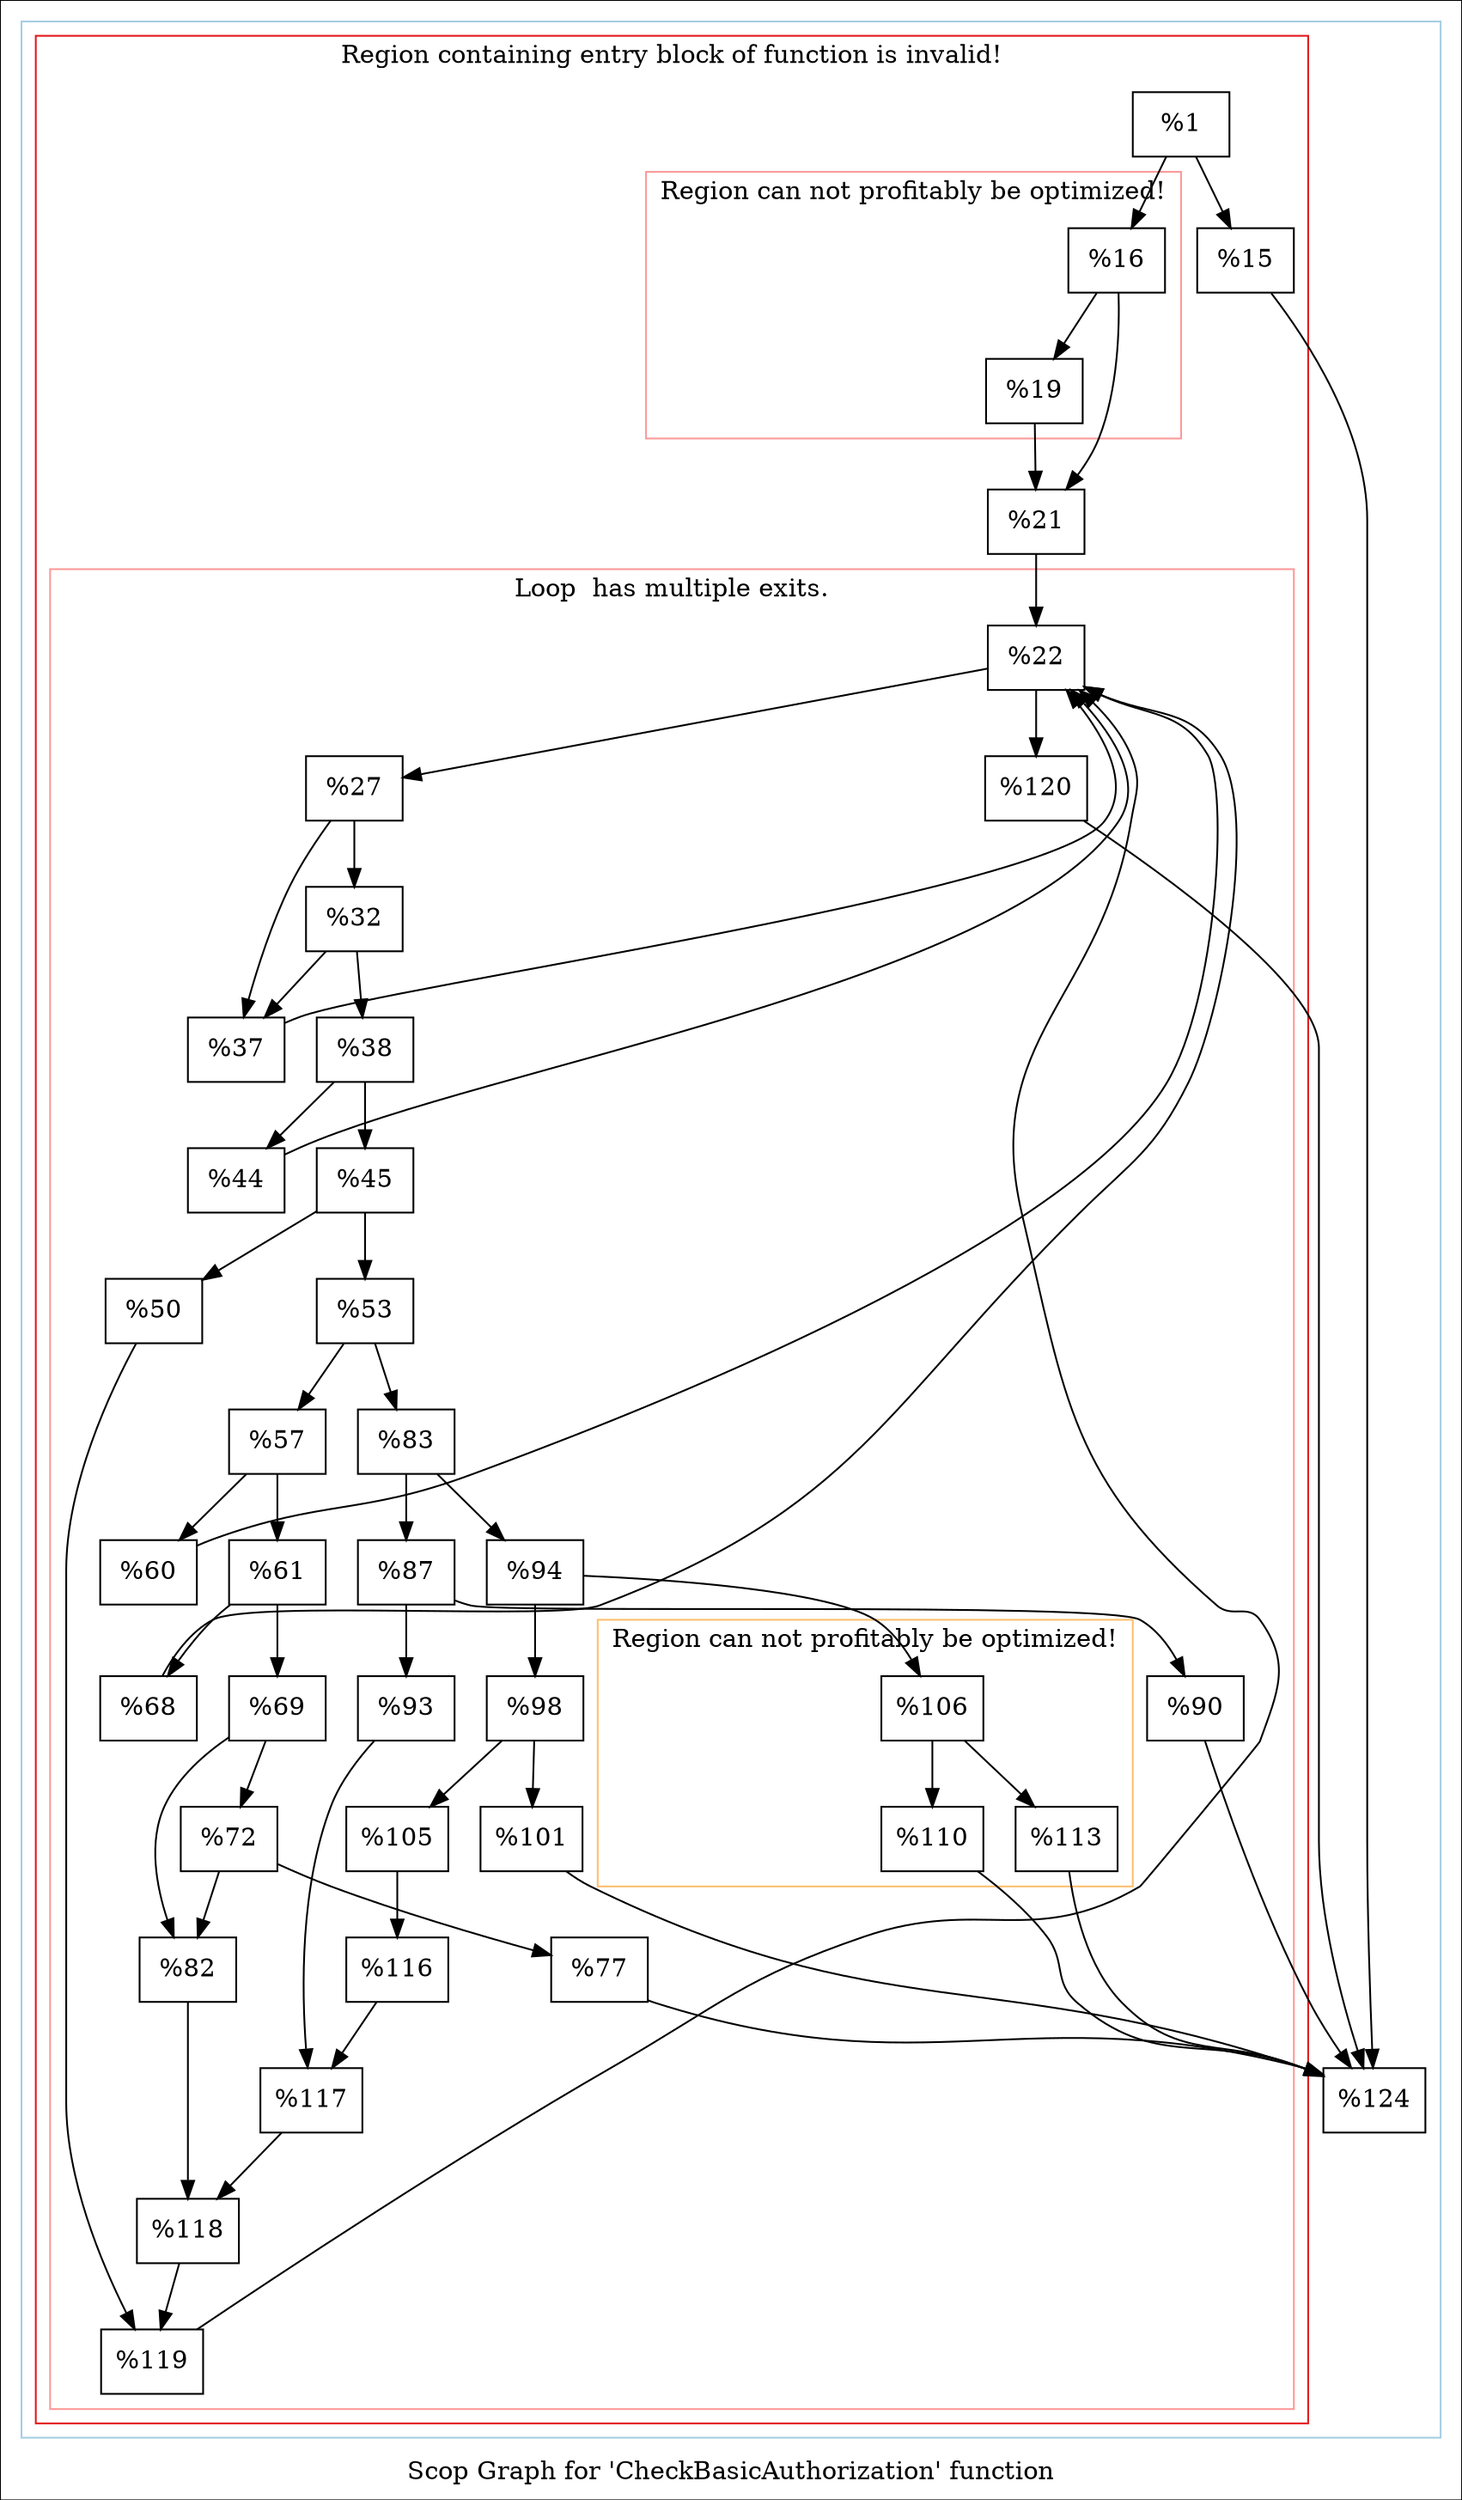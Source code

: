 digraph "Scop Graph for 'CheckBasicAuthorization' function" {
	label="Scop Graph for 'CheckBasicAuthorization' function";

	Node0x1d98b40 [shape=record,label="{%1}"];
	Node0x1d98b40 -> Node0x1d25a50;
	Node0x1d98b40 -> Node0x1d99b40;
	Node0x1d25a50 [shape=record,label="{%15}"];
	Node0x1d25a50 -> Node0x1d9d200;
	Node0x1d9d200 [shape=record,label="{%124}"];
	Node0x1d99b40 [shape=record,label="{%16}"];
	Node0x1d99b40 -> Node0x1d86fc0;
	Node0x1d99b40 -> Node0x1da2b10;
	Node0x1d86fc0 [shape=record,label="{%19}"];
	Node0x1d86fc0 -> Node0x1da2b10;
	Node0x1da2b10 [shape=record,label="{%21}"];
	Node0x1da2b10 -> Node0x1d199e0;
	Node0x1d199e0 [shape=record,label="{%22}"];
	Node0x1d199e0 -> Node0x1d90170;
	Node0x1d199e0 -> Node0x1d9a670;
	Node0x1d90170 [shape=record,label="{%27}"];
	Node0x1d90170 -> Node0x1d93770;
	Node0x1d90170 -> Node0x1db7530;
	Node0x1d93770 [shape=record,label="{%37}"];
	Node0x1d93770 -> Node0x1d199e0[constraint=false];
	Node0x1db7530 [shape=record,label="{%32}"];
	Node0x1db7530 -> Node0x1d93770;
	Node0x1db7530 -> Node0x1db0480;
	Node0x1db0480 [shape=record,label="{%38}"];
	Node0x1db0480 -> Node0x1d47cb0;
	Node0x1db0480 -> Node0x1da06a0;
	Node0x1d47cb0 [shape=record,label="{%44}"];
	Node0x1d47cb0 -> Node0x1d199e0[constraint=false];
	Node0x1da06a0 [shape=record,label="{%45}"];
	Node0x1da06a0 -> Node0x1d95940;
	Node0x1da06a0 -> Node0x1d45b00;
	Node0x1d95940 [shape=record,label="{%50}"];
	Node0x1d95940 -> Node0x1d953c0;
	Node0x1d953c0 [shape=record,label="{%119}"];
	Node0x1d953c0 -> Node0x1d199e0[constraint=false];
	Node0x1d45b00 [shape=record,label="{%53}"];
	Node0x1d45b00 -> Node0x1d97db0;
	Node0x1d45b00 -> Node0x1da7290;
	Node0x1d97db0 [shape=record,label="{%57}"];
	Node0x1d97db0 -> Node0x1d96280;
	Node0x1d97db0 -> Node0x1d3aab0;
	Node0x1d96280 [shape=record,label="{%60}"];
	Node0x1d96280 -> Node0x1d199e0[constraint=false];
	Node0x1d3aab0 [shape=record,label="{%61}"];
	Node0x1d3aab0 -> Node0x1d7a7b0;
	Node0x1d3aab0 -> Node0x1d8c8e0;
	Node0x1d7a7b0 [shape=record,label="{%68}"];
	Node0x1d7a7b0 -> Node0x1d199e0[constraint=false];
	Node0x1d8c8e0 [shape=record,label="{%69}"];
	Node0x1d8c8e0 -> Node0x1d9a740;
	Node0x1d8c8e0 -> Node0x1d95f30;
	Node0x1d9a740 [shape=record,label="{%72}"];
	Node0x1d9a740 -> Node0x1d4a7d0;
	Node0x1d9a740 -> Node0x1d95f30;
	Node0x1d4a7d0 [shape=record,label="{%77}"];
	Node0x1d4a7d0 -> Node0x1d9d200;
	Node0x1d95f30 [shape=record,label="{%82}"];
	Node0x1d95f30 -> Node0x1d4f430;
	Node0x1d4f430 [shape=record,label="{%118}"];
	Node0x1d4f430 -> Node0x1d953c0;
	Node0x1da7290 [shape=record,label="{%83}"];
	Node0x1da7290 -> Node0x1da20c0;
	Node0x1da7290 -> Node0x1d29060;
	Node0x1da20c0 [shape=record,label="{%87}"];
	Node0x1da20c0 -> Node0x1d979e0;
	Node0x1da20c0 -> Node0x1d92f70;
	Node0x1d979e0 [shape=record,label="{%93}"];
	Node0x1d979e0 -> Node0x1d5d4b0;
	Node0x1d5d4b0 [shape=record,label="{%117}"];
	Node0x1d5d4b0 -> Node0x1d4f430;
	Node0x1d92f70 [shape=record,label="{%90}"];
	Node0x1d92f70 -> Node0x1d9d200;
	Node0x1d29060 [shape=record,label="{%94}"];
	Node0x1d29060 -> Node0x1d97390;
	Node0x1d29060 -> Node0x1d75250;
	Node0x1d97390 [shape=record,label="{%98}"];
	Node0x1d97390 -> Node0x1db5550;
	Node0x1d97390 -> Node0x1da1370;
	Node0x1db5550 [shape=record,label="{%105}"];
	Node0x1db5550 -> Node0x1d745f0;
	Node0x1d745f0 [shape=record,label="{%116}"];
	Node0x1d745f0 -> Node0x1d5d4b0;
	Node0x1da1370 [shape=record,label="{%101}"];
	Node0x1da1370 -> Node0x1d9d200;
	Node0x1d75250 [shape=record,label="{%106}"];
	Node0x1d75250 -> Node0x1d99260;
	Node0x1d75250 -> Node0x1d378e0;
	Node0x1d99260 [shape=record,label="{%110}"];
	Node0x1d99260 -> Node0x1d9d200;
	Node0x1d378e0 [shape=record,label="{%113}"];
	Node0x1d378e0 -> Node0x1d9d200;
	Node0x1d9a670 [shape=record,label="{%120}"];
	Node0x1d9a670 -> Node0x1d9d200;
	colorscheme = "paired12"
        subgraph cluster_0x1e08840 {
          label = "";
          style = solid;
          color = 1
          subgraph cluster_0x1dc8460 {
            label = "Region containing entry block of function is invalid!";
            style = solid;
            color = 6
            subgraph cluster_0x1dc8360 {
              label = "Region can not profitably be optimized!";
              style = solid;
              color = 5
              Node0x1d99b40;
              Node0x1d86fc0;
            }
            subgraph cluster_0x1dc8250 {
              label = "Loop  has multiple exits.";
              style = solid;
              color = 5
              subgraph cluster_0x1e087c0 {
                label = "Region can not profitably be optimized!";
                style = solid;
                color = 7
                Node0x1d75250;
                Node0x1d99260;
                Node0x1d378e0;
              }
              Node0x1d199e0;
              Node0x1d90170;
              Node0x1d93770;
              Node0x1db7530;
              Node0x1db0480;
              Node0x1d47cb0;
              Node0x1da06a0;
              Node0x1d95940;
              Node0x1d953c0;
              Node0x1d45b00;
              Node0x1d97db0;
              Node0x1d96280;
              Node0x1d3aab0;
              Node0x1d7a7b0;
              Node0x1d8c8e0;
              Node0x1d9a740;
              Node0x1d4a7d0;
              Node0x1d95f30;
              Node0x1d4f430;
              Node0x1da7290;
              Node0x1da20c0;
              Node0x1d979e0;
              Node0x1d5d4b0;
              Node0x1d92f70;
              Node0x1d29060;
              Node0x1d97390;
              Node0x1db5550;
              Node0x1d745f0;
              Node0x1da1370;
              Node0x1d9a670;
            }
            Node0x1d98b40;
            Node0x1d25a50;
            Node0x1da2b10;
          }
          Node0x1d9d200;
        }
}
